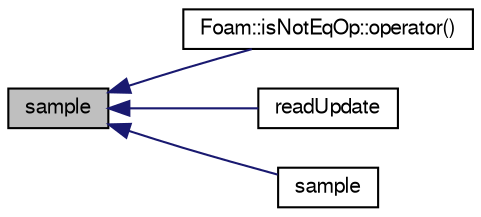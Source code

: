 digraph "sample"
{
  bgcolor="transparent";
  edge [fontname="FreeSans",fontsize="10",labelfontname="FreeSans",labelfontsize="10"];
  node [fontname="FreeSans",fontsize="10",shape=record];
  rankdir="LR";
  Node1169 [label="sample",height=0.2,width=0.4,color="black", fillcolor="grey75", style="filled", fontcolor="black"];
  Node1169 -> Node1170 [dir="back",color="midnightblue",fontsize="10",style="solid",fontname="FreeSans"];
  Node1170 [label="Foam::isNotEqOp::operator()",height=0.2,width=0.4,color="black",URL="$a29274.html#a01862be47ab4909fe7ca306a60a0b067"];
  Node1169 -> Node1171 [dir="back",color="midnightblue",fontsize="10",style="solid",fontname="FreeSans"];
  Node1171 [label="readUpdate",height=0.2,width=0.4,color="black",URL="$a29266.html#a4a496d3aa66a697c4b67c0b9571d8fcb",tooltip="Update for changes of mesh due to readUpdate. "];
  Node1169 -> Node1172 [dir="back",color="midnightblue",fontsize="10",style="solid",fontname="FreeSans"];
  Node1172 [label="sample",height=0.2,width=0.4,color="black",URL="$a29266.html#a6583a3ad878bee9577c1e86ecce61281"];
}
